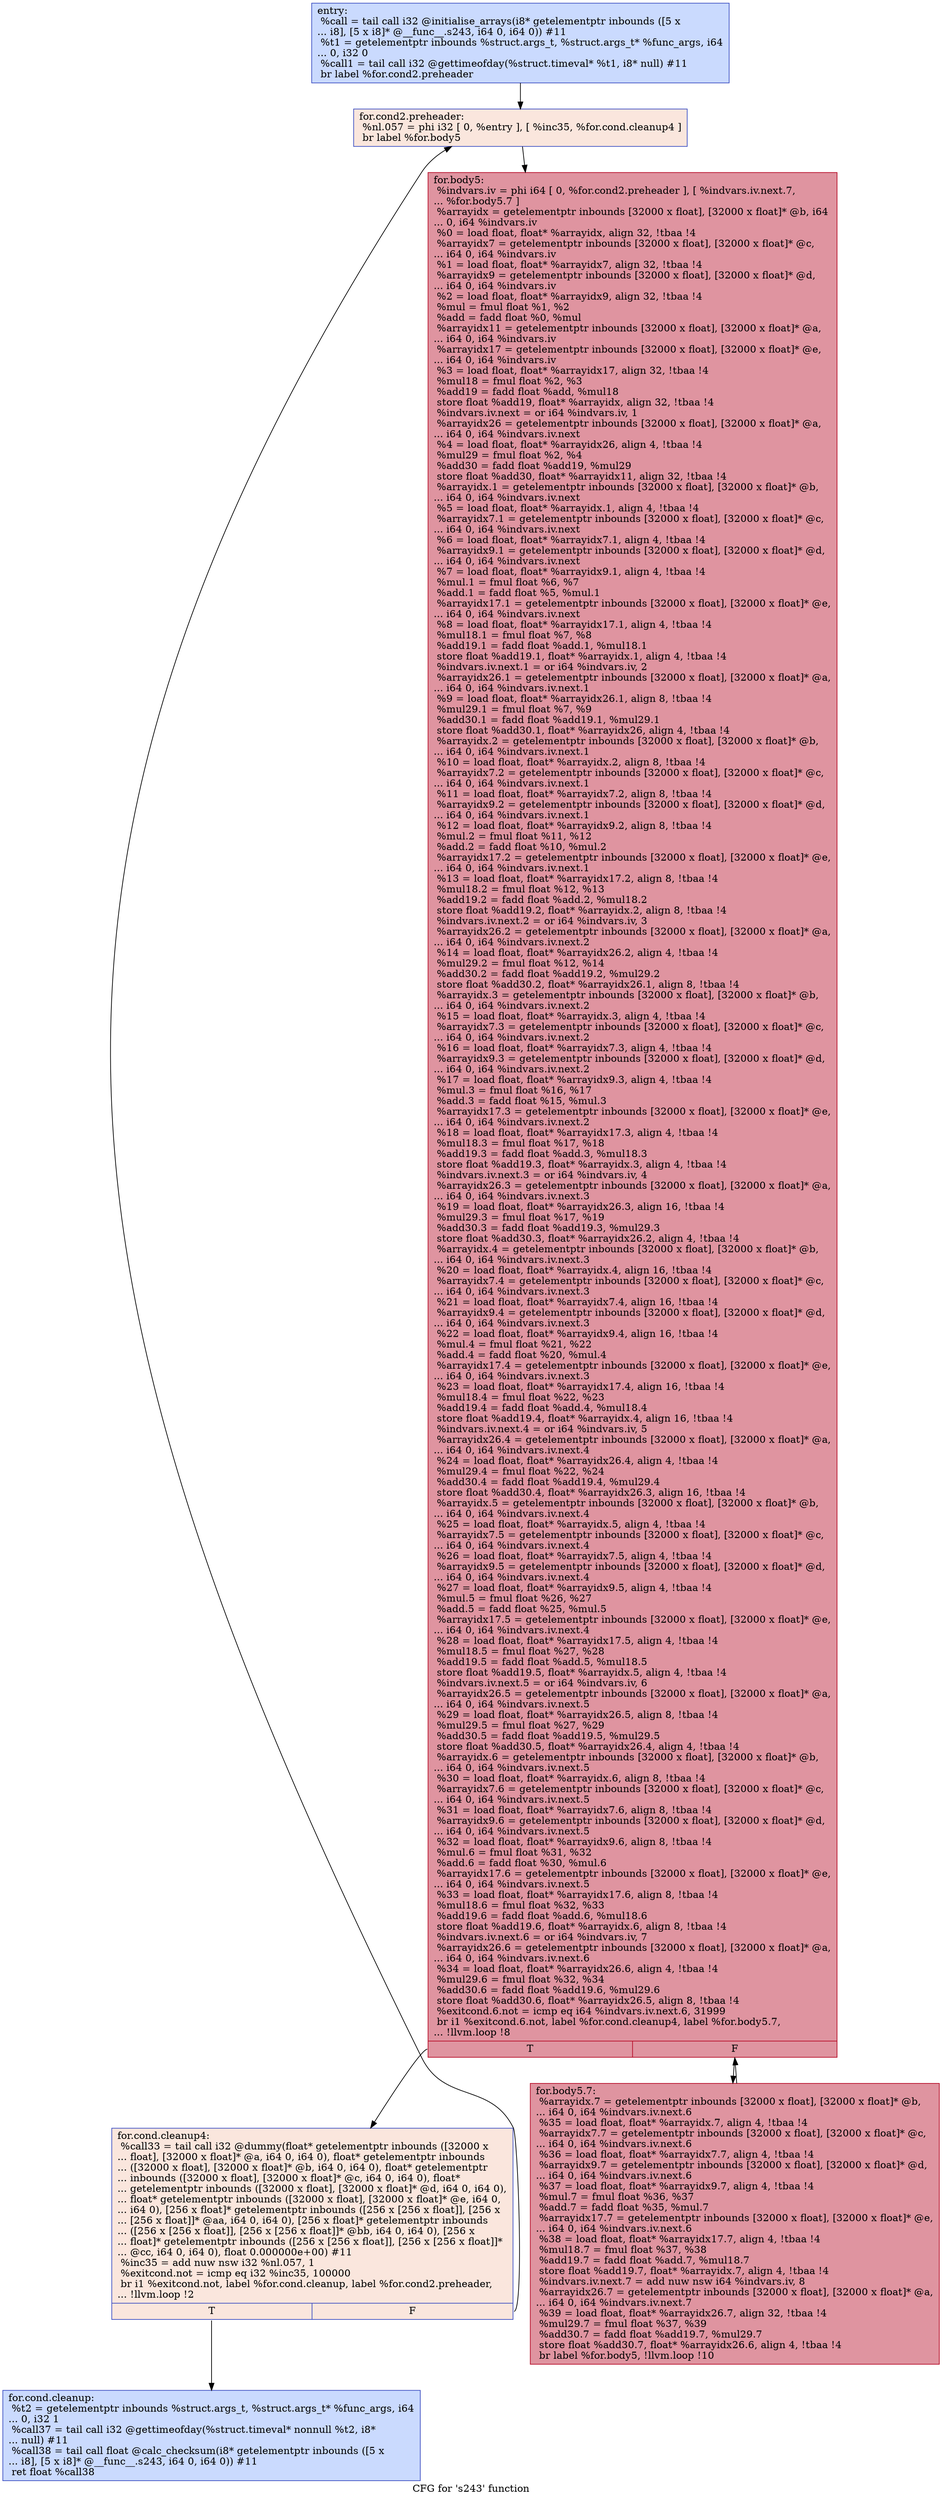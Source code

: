 digraph "CFG for 's243' function" {
	label="CFG for 's243' function";

	Node0x564c93a162c0 [shape=record,color="#3d50c3ff", style=filled, fillcolor="#88abfd70",label="{entry:\l  %call = tail call i32 @initialise_arrays(i8* getelementptr inbounds ([5 x\l... i8], [5 x i8]* @__func__.s243, i64 0, i64 0)) #11\l  %t1 = getelementptr inbounds %struct.args_t, %struct.args_t* %func_args, i64\l... 0, i32 0\l  %call1 = tail call i32 @gettimeofday(%struct.timeval* %t1, i8* null) #11\l  br label %for.cond2.preheader\l}"];
	Node0x564c93a162c0 -> Node0x564c93a16760;
	Node0x564c93a16760 [shape=record,color="#3d50c3ff", style=filled, fillcolor="#f3c7b170",label="{for.cond2.preheader:                              \l  %nl.057 = phi i32 [ 0, %entry ], [ %inc35, %for.cond.cleanup4 ]\l  br label %for.body5\l}"];
	Node0x564c93a16760 -> Node0x564c93a16990;
	Node0x564c93a16ab0 [shape=record,color="#3d50c3ff", style=filled, fillcolor="#88abfd70",label="{for.cond.cleanup:                                 \l  %t2 = getelementptr inbounds %struct.args_t, %struct.args_t* %func_args, i64\l... 0, i32 1\l  %call37 = tail call i32 @gettimeofday(%struct.timeval* nonnull %t2, i8*\l... null) #11\l  %call38 = tail call float @calc_checksum(i8* getelementptr inbounds ([5 x\l... i8], [5 x i8]* @__func__.s243, i64 0, i64 0)) #11\l  ret float %call38\l}"];
	Node0x564c93a16880 [shape=record,color="#3d50c3ff", style=filled, fillcolor="#f3c7b170",label="{for.cond.cleanup4:                                \l  %call33 = tail call i32 @dummy(float* getelementptr inbounds ([32000 x\l... float], [32000 x float]* @a, i64 0, i64 0), float* getelementptr inbounds\l... ([32000 x float], [32000 x float]* @b, i64 0, i64 0), float* getelementptr\l... inbounds ([32000 x float], [32000 x float]* @c, i64 0, i64 0), float*\l... getelementptr inbounds ([32000 x float], [32000 x float]* @d, i64 0, i64 0),\l... float* getelementptr inbounds ([32000 x float], [32000 x float]* @e, i64 0,\l... i64 0), [256 x float]* getelementptr inbounds ([256 x [256 x float]], [256 x\l... [256 x float]]* @aa, i64 0, i64 0), [256 x float]* getelementptr inbounds\l... ([256 x [256 x float]], [256 x [256 x float]]* @bb, i64 0, i64 0), [256 x\l... float]* getelementptr inbounds ([256 x [256 x float]], [256 x [256 x float]]*\l... @cc, i64 0, i64 0), float 0.000000e+00) #11\l  %inc35 = add nuw nsw i32 %nl.057, 1\l  %exitcond.not = icmp eq i32 %inc35, 100000\l  br i1 %exitcond.not, label %for.cond.cleanup, label %for.cond2.preheader,\l... !llvm.loop !2\l|{<s0>T|<s1>F}}"];
	Node0x564c93a16880:s0 -> Node0x564c93a16ab0;
	Node0x564c93a16880:s1 -> Node0x564c93a16760;
	Node0x564c93a16990 [shape=record,color="#b70d28ff", style=filled, fillcolor="#b70d2870",label="{for.body5:                                        \l  %indvars.iv = phi i64 [ 0, %for.cond2.preheader ], [ %indvars.iv.next.7,\l... %for.body5.7 ]\l  %arrayidx = getelementptr inbounds [32000 x float], [32000 x float]* @b, i64\l... 0, i64 %indvars.iv\l  %0 = load float, float* %arrayidx, align 32, !tbaa !4\l  %arrayidx7 = getelementptr inbounds [32000 x float], [32000 x float]* @c,\l... i64 0, i64 %indvars.iv\l  %1 = load float, float* %arrayidx7, align 32, !tbaa !4\l  %arrayidx9 = getelementptr inbounds [32000 x float], [32000 x float]* @d,\l... i64 0, i64 %indvars.iv\l  %2 = load float, float* %arrayidx9, align 32, !tbaa !4\l  %mul = fmul float %1, %2\l  %add = fadd float %0, %mul\l  %arrayidx11 = getelementptr inbounds [32000 x float], [32000 x float]* @a,\l... i64 0, i64 %indvars.iv\l  %arrayidx17 = getelementptr inbounds [32000 x float], [32000 x float]* @e,\l... i64 0, i64 %indvars.iv\l  %3 = load float, float* %arrayidx17, align 32, !tbaa !4\l  %mul18 = fmul float %2, %3\l  %add19 = fadd float %add, %mul18\l  store float %add19, float* %arrayidx, align 32, !tbaa !4\l  %indvars.iv.next = or i64 %indvars.iv, 1\l  %arrayidx26 = getelementptr inbounds [32000 x float], [32000 x float]* @a,\l... i64 0, i64 %indvars.iv.next\l  %4 = load float, float* %arrayidx26, align 4, !tbaa !4\l  %mul29 = fmul float %2, %4\l  %add30 = fadd float %add19, %mul29\l  store float %add30, float* %arrayidx11, align 32, !tbaa !4\l  %arrayidx.1 = getelementptr inbounds [32000 x float], [32000 x float]* @b,\l... i64 0, i64 %indvars.iv.next\l  %5 = load float, float* %arrayidx.1, align 4, !tbaa !4\l  %arrayidx7.1 = getelementptr inbounds [32000 x float], [32000 x float]* @c,\l... i64 0, i64 %indvars.iv.next\l  %6 = load float, float* %arrayidx7.1, align 4, !tbaa !4\l  %arrayidx9.1 = getelementptr inbounds [32000 x float], [32000 x float]* @d,\l... i64 0, i64 %indvars.iv.next\l  %7 = load float, float* %arrayidx9.1, align 4, !tbaa !4\l  %mul.1 = fmul float %6, %7\l  %add.1 = fadd float %5, %mul.1\l  %arrayidx17.1 = getelementptr inbounds [32000 x float], [32000 x float]* @e,\l... i64 0, i64 %indvars.iv.next\l  %8 = load float, float* %arrayidx17.1, align 4, !tbaa !4\l  %mul18.1 = fmul float %7, %8\l  %add19.1 = fadd float %add.1, %mul18.1\l  store float %add19.1, float* %arrayidx.1, align 4, !tbaa !4\l  %indvars.iv.next.1 = or i64 %indvars.iv, 2\l  %arrayidx26.1 = getelementptr inbounds [32000 x float], [32000 x float]* @a,\l... i64 0, i64 %indvars.iv.next.1\l  %9 = load float, float* %arrayidx26.1, align 8, !tbaa !4\l  %mul29.1 = fmul float %7, %9\l  %add30.1 = fadd float %add19.1, %mul29.1\l  store float %add30.1, float* %arrayidx26, align 4, !tbaa !4\l  %arrayidx.2 = getelementptr inbounds [32000 x float], [32000 x float]* @b,\l... i64 0, i64 %indvars.iv.next.1\l  %10 = load float, float* %arrayidx.2, align 8, !tbaa !4\l  %arrayidx7.2 = getelementptr inbounds [32000 x float], [32000 x float]* @c,\l... i64 0, i64 %indvars.iv.next.1\l  %11 = load float, float* %arrayidx7.2, align 8, !tbaa !4\l  %arrayidx9.2 = getelementptr inbounds [32000 x float], [32000 x float]* @d,\l... i64 0, i64 %indvars.iv.next.1\l  %12 = load float, float* %arrayidx9.2, align 8, !tbaa !4\l  %mul.2 = fmul float %11, %12\l  %add.2 = fadd float %10, %mul.2\l  %arrayidx17.2 = getelementptr inbounds [32000 x float], [32000 x float]* @e,\l... i64 0, i64 %indvars.iv.next.1\l  %13 = load float, float* %arrayidx17.2, align 8, !tbaa !4\l  %mul18.2 = fmul float %12, %13\l  %add19.2 = fadd float %add.2, %mul18.2\l  store float %add19.2, float* %arrayidx.2, align 8, !tbaa !4\l  %indvars.iv.next.2 = or i64 %indvars.iv, 3\l  %arrayidx26.2 = getelementptr inbounds [32000 x float], [32000 x float]* @a,\l... i64 0, i64 %indvars.iv.next.2\l  %14 = load float, float* %arrayidx26.2, align 4, !tbaa !4\l  %mul29.2 = fmul float %12, %14\l  %add30.2 = fadd float %add19.2, %mul29.2\l  store float %add30.2, float* %arrayidx26.1, align 8, !tbaa !4\l  %arrayidx.3 = getelementptr inbounds [32000 x float], [32000 x float]* @b,\l... i64 0, i64 %indvars.iv.next.2\l  %15 = load float, float* %arrayidx.3, align 4, !tbaa !4\l  %arrayidx7.3 = getelementptr inbounds [32000 x float], [32000 x float]* @c,\l... i64 0, i64 %indvars.iv.next.2\l  %16 = load float, float* %arrayidx7.3, align 4, !tbaa !4\l  %arrayidx9.3 = getelementptr inbounds [32000 x float], [32000 x float]* @d,\l... i64 0, i64 %indvars.iv.next.2\l  %17 = load float, float* %arrayidx9.3, align 4, !tbaa !4\l  %mul.3 = fmul float %16, %17\l  %add.3 = fadd float %15, %mul.3\l  %arrayidx17.3 = getelementptr inbounds [32000 x float], [32000 x float]* @e,\l... i64 0, i64 %indvars.iv.next.2\l  %18 = load float, float* %arrayidx17.3, align 4, !tbaa !4\l  %mul18.3 = fmul float %17, %18\l  %add19.3 = fadd float %add.3, %mul18.3\l  store float %add19.3, float* %arrayidx.3, align 4, !tbaa !4\l  %indvars.iv.next.3 = or i64 %indvars.iv, 4\l  %arrayidx26.3 = getelementptr inbounds [32000 x float], [32000 x float]* @a,\l... i64 0, i64 %indvars.iv.next.3\l  %19 = load float, float* %arrayidx26.3, align 16, !tbaa !4\l  %mul29.3 = fmul float %17, %19\l  %add30.3 = fadd float %add19.3, %mul29.3\l  store float %add30.3, float* %arrayidx26.2, align 4, !tbaa !4\l  %arrayidx.4 = getelementptr inbounds [32000 x float], [32000 x float]* @b,\l... i64 0, i64 %indvars.iv.next.3\l  %20 = load float, float* %arrayidx.4, align 16, !tbaa !4\l  %arrayidx7.4 = getelementptr inbounds [32000 x float], [32000 x float]* @c,\l... i64 0, i64 %indvars.iv.next.3\l  %21 = load float, float* %arrayidx7.4, align 16, !tbaa !4\l  %arrayidx9.4 = getelementptr inbounds [32000 x float], [32000 x float]* @d,\l... i64 0, i64 %indvars.iv.next.3\l  %22 = load float, float* %arrayidx9.4, align 16, !tbaa !4\l  %mul.4 = fmul float %21, %22\l  %add.4 = fadd float %20, %mul.4\l  %arrayidx17.4 = getelementptr inbounds [32000 x float], [32000 x float]* @e,\l... i64 0, i64 %indvars.iv.next.3\l  %23 = load float, float* %arrayidx17.4, align 16, !tbaa !4\l  %mul18.4 = fmul float %22, %23\l  %add19.4 = fadd float %add.4, %mul18.4\l  store float %add19.4, float* %arrayidx.4, align 16, !tbaa !4\l  %indvars.iv.next.4 = or i64 %indvars.iv, 5\l  %arrayidx26.4 = getelementptr inbounds [32000 x float], [32000 x float]* @a,\l... i64 0, i64 %indvars.iv.next.4\l  %24 = load float, float* %arrayidx26.4, align 4, !tbaa !4\l  %mul29.4 = fmul float %22, %24\l  %add30.4 = fadd float %add19.4, %mul29.4\l  store float %add30.4, float* %arrayidx26.3, align 16, !tbaa !4\l  %arrayidx.5 = getelementptr inbounds [32000 x float], [32000 x float]* @b,\l... i64 0, i64 %indvars.iv.next.4\l  %25 = load float, float* %arrayidx.5, align 4, !tbaa !4\l  %arrayidx7.5 = getelementptr inbounds [32000 x float], [32000 x float]* @c,\l... i64 0, i64 %indvars.iv.next.4\l  %26 = load float, float* %arrayidx7.5, align 4, !tbaa !4\l  %arrayidx9.5 = getelementptr inbounds [32000 x float], [32000 x float]* @d,\l... i64 0, i64 %indvars.iv.next.4\l  %27 = load float, float* %arrayidx9.5, align 4, !tbaa !4\l  %mul.5 = fmul float %26, %27\l  %add.5 = fadd float %25, %mul.5\l  %arrayidx17.5 = getelementptr inbounds [32000 x float], [32000 x float]* @e,\l... i64 0, i64 %indvars.iv.next.4\l  %28 = load float, float* %arrayidx17.5, align 4, !tbaa !4\l  %mul18.5 = fmul float %27, %28\l  %add19.5 = fadd float %add.5, %mul18.5\l  store float %add19.5, float* %arrayidx.5, align 4, !tbaa !4\l  %indvars.iv.next.5 = or i64 %indvars.iv, 6\l  %arrayidx26.5 = getelementptr inbounds [32000 x float], [32000 x float]* @a,\l... i64 0, i64 %indvars.iv.next.5\l  %29 = load float, float* %arrayidx26.5, align 8, !tbaa !4\l  %mul29.5 = fmul float %27, %29\l  %add30.5 = fadd float %add19.5, %mul29.5\l  store float %add30.5, float* %arrayidx26.4, align 4, !tbaa !4\l  %arrayidx.6 = getelementptr inbounds [32000 x float], [32000 x float]* @b,\l... i64 0, i64 %indvars.iv.next.5\l  %30 = load float, float* %arrayidx.6, align 8, !tbaa !4\l  %arrayidx7.6 = getelementptr inbounds [32000 x float], [32000 x float]* @c,\l... i64 0, i64 %indvars.iv.next.5\l  %31 = load float, float* %arrayidx7.6, align 8, !tbaa !4\l  %arrayidx9.6 = getelementptr inbounds [32000 x float], [32000 x float]* @d,\l... i64 0, i64 %indvars.iv.next.5\l  %32 = load float, float* %arrayidx9.6, align 8, !tbaa !4\l  %mul.6 = fmul float %31, %32\l  %add.6 = fadd float %30, %mul.6\l  %arrayidx17.6 = getelementptr inbounds [32000 x float], [32000 x float]* @e,\l... i64 0, i64 %indvars.iv.next.5\l  %33 = load float, float* %arrayidx17.6, align 8, !tbaa !4\l  %mul18.6 = fmul float %32, %33\l  %add19.6 = fadd float %add.6, %mul18.6\l  store float %add19.6, float* %arrayidx.6, align 8, !tbaa !4\l  %indvars.iv.next.6 = or i64 %indvars.iv, 7\l  %arrayidx26.6 = getelementptr inbounds [32000 x float], [32000 x float]* @a,\l... i64 0, i64 %indvars.iv.next.6\l  %34 = load float, float* %arrayidx26.6, align 4, !tbaa !4\l  %mul29.6 = fmul float %32, %34\l  %add30.6 = fadd float %add19.6, %mul29.6\l  store float %add30.6, float* %arrayidx26.5, align 8, !tbaa !4\l  %exitcond.6.not = icmp eq i64 %indvars.iv.next.6, 31999\l  br i1 %exitcond.6.not, label %for.cond.cleanup4, label %for.body5.7,\l... !llvm.loop !8\l|{<s0>T|<s1>F}}"];
	Node0x564c93a16990:s0 -> Node0x564c93a16880;
	Node0x564c93a16990:s1 -> Node0x564c93a174f0;
	Node0x564c93a174f0 [shape=record,color="#b70d28ff", style=filled, fillcolor="#b70d2870",label="{for.body5.7:                                      \l  %arrayidx.7 = getelementptr inbounds [32000 x float], [32000 x float]* @b,\l... i64 0, i64 %indvars.iv.next.6\l  %35 = load float, float* %arrayidx.7, align 4, !tbaa !4\l  %arrayidx7.7 = getelementptr inbounds [32000 x float], [32000 x float]* @c,\l... i64 0, i64 %indvars.iv.next.6\l  %36 = load float, float* %arrayidx7.7, align 4, !tbaa !4\l  %arrayidx9.7 = getelementptr inbounds [32000 x float], [32000 x float]* @d,\l... i64 0, i64 %indvars.iv.next.6\l  %37 = load float, float* %arrayidx9.7, align 4, !tbaa !4\l  %mul.7 = fmul float %36, %37\l  %add.7 = fadd float %35, %mul.7\l  %arrayidx17.7 = getelementptr inbounds [32000 x float], [32000 x float]* @e,\l... i64 0, i64 %indvars.iv.next.6\l  %38 = load float, float* %arrayidx17.7, align 4, !tbaa !4\l  %mul18.7 = fmul float %37, %38\l  %add19.7 = fadd float %add.7, %mul18.7\l  store float %add19.7, float* %arrayidx.7, align 4, !tbaa !4\l  %indvars.iv.next.7 = add nuw nsw i64 %indvars.iv, 8\l  %arrayidx26.7 = getelementptr inbounds [32000 x float], [32000 x float]* @a,\l... i64 0, i64 %indvars.iv.next.7\l  %39 = load float, float* %arrayidx26.7, align 32, !tbaa !4\l  %mul29.7 = fmul float %37, %39\l  %add30.7 = fadd float %add19.7, %mul29.7\l  store float %add30.7, float* %arrayidx26.6, align 4, !tbaa !4\l  br label %for.body5, !llvm.loop !10\l}"];
	Node0x564c93a174f0 -> Node0x564c93a16990;
}
